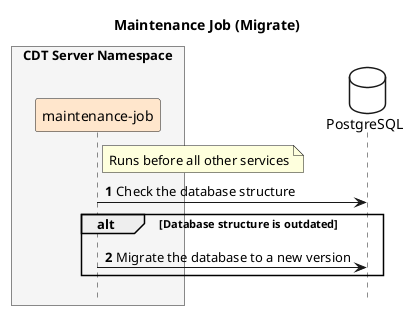 @startuml migrate-db

!pragma teoz true
autonumber
hide footbox

title Maintenance Job (Migrate)

box "CDT Server Namespace" #F5F5F5
    participant "maintenance-job" as maintenanceJob #FFE6CC
end box

database "PostgreSQL" as postgreSQL #white

note right of maintenanceJob
    Runs before all other services
end note

maintenanceJob -> postgreSQL: Check the database structure

alt Database structure is outdated
maintenanceJob -> postgreSQL: Migrate the database to a new version
end

@enduml